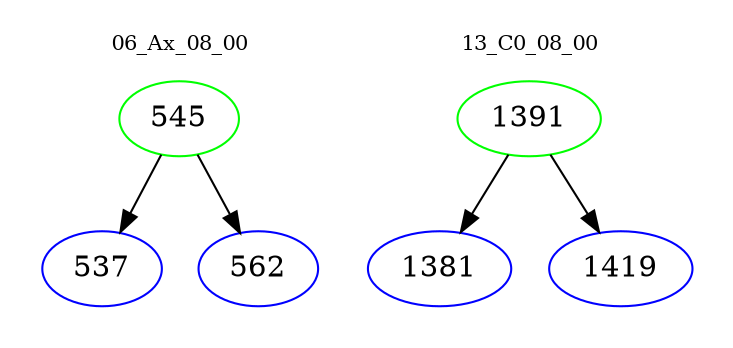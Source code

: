 digraph{
subgraph cluster_0 {
color = white
label = "06_Ax_08_00";
fontsize=10;
T0_545 [label="545", color="green"]
T0_545 -> T0_537 [color="black"]
T0_537 [label="537", color="blue"]
T0_545 -> T0_562 [color="black"]
T0_562 [label="562", color="blue"]
}
subgraph cluster_1 {
color = white
label = "13_C0_08_00";
fontsize=10;
T1_1391 [label="1391", color="green"]
T1_1391 -> T1_1381 [color="black"]
T1_1381 [label="1381", color="blue"]
T1_1391 -> T1_1419 [color="black"]
T1_1419 [label="1419", color="blue"]
}
}
